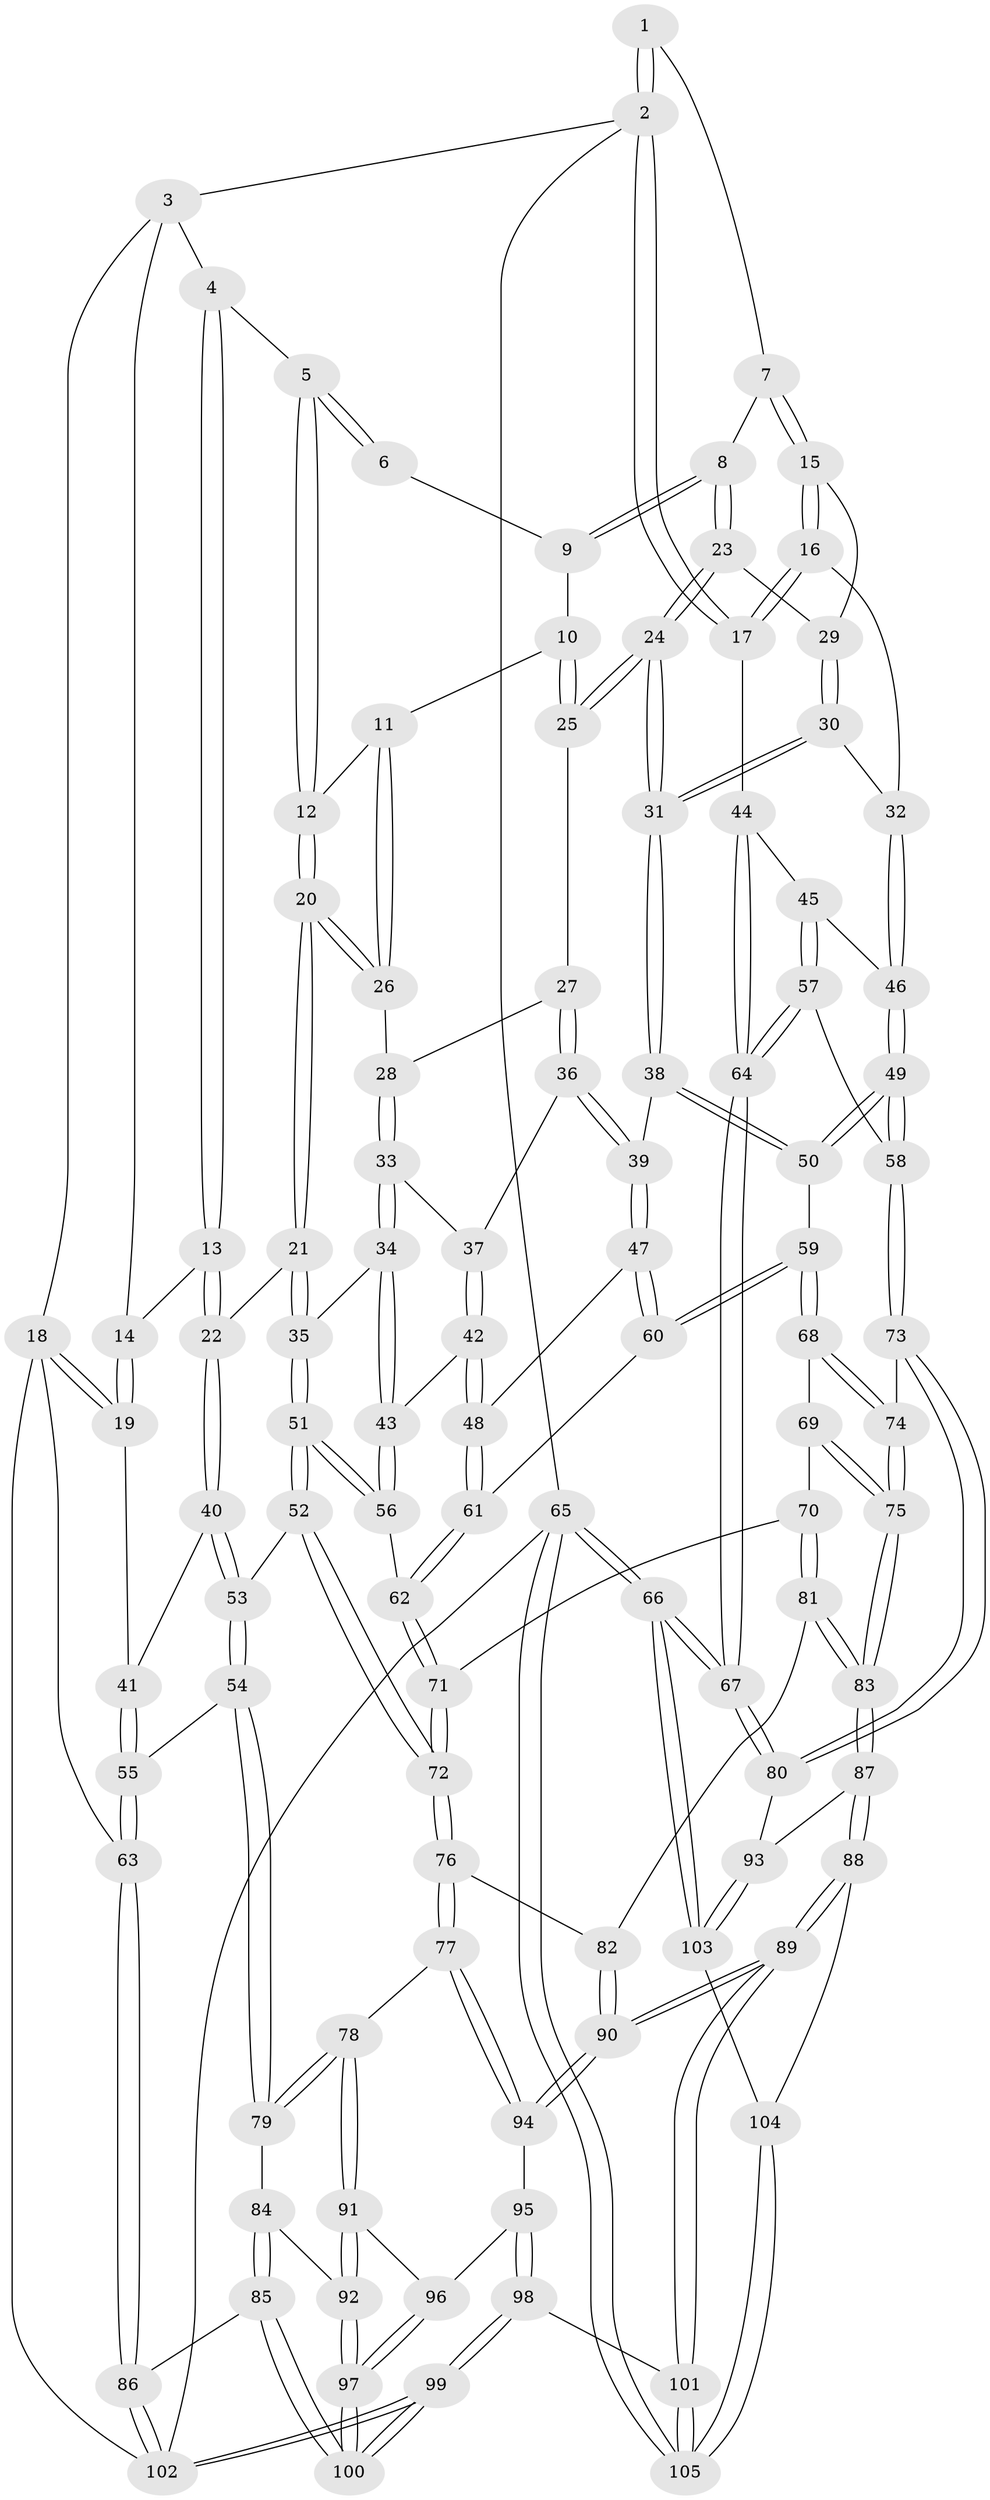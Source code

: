 // coarse degree distribution, {3: 0.1076923076923077, 5: 0.3230769230769231, 4: 0.49230769230769234, 6: 0.07692307692307693}
// Generated by graph-tools (version 1.1) at 2025/24/03/03/25 07:24:37]
// undirected, 105 vertices, 259 edges
graph export_dot {
graph [start="1"]
  node [color=gray90,style=filled];
  1 [pos="+0.8742697636198339+0"];
  2 [pos="+1+0"];
  3 [pos="+0.2296231843760556+0"];
  4 [pos="+0.3764144885651897+0"];
  5 [pos="+0.43288367627848556+0"];
  6 [pos="+0.6705454054014242+0"];
  7 [pos="+0.8883791581369009+0.039632047383137206"];
  8 [pos="+0.7774445080898216+0.15115851403226901"];
  9 [pos="+0.6900176110897416+0"];
  10 [pos="+0.6666370158353567+0.1207384174006489"];
  11 [pos="+0.5396582251601146+0.12412443410332136"];
  12 [pos="+0.4551393968166483+0"];
  13 [pos="+0.22510104065811434+0.18849735036075405"];
  14 [pos="+0.09008457551659386+0.07055849007792492"];
  15 [pos="+0.9624118207407694+0.17733290786978428"];
  16 [pos="+1+0.19901214312461873"];
  17 [pos="+1+0.2460031214739046"];
  18 [pos="+0+0.255353738890736"];
  19 [pos="+0+0.2543096926883768"];
  20 [pos="+0.37909822048041175+0.26278914252752156"];
  21 [pos="+0.355341829212781+0.3024425888986624"];
  22 [pos="+0.22747179257010366+0.26179915111481067"];
  23 [pos="+0.7669036146340147+0.19116103977299792"];
  24 [pos="+0.7448747549676885+0.21645345130397836"];
  25 [pos="+0.7018362612634753+0.20949680982610244"];
  26 [pos="+0.5514170456656807+0.1800331146488277"];
  27 [pos="+0.6612800203828509+0.22455494166594994"];
  28 [pos="+0.5837063472119515+0.2219927333565748"];
  29 [pos="+0.9438819130173096+0.18730162873259573"];
  30 [pos="+0.8248823709465912+0.3437718231183856"];
  31 [pos="+0.8042017203424405+0.3492898578407486"];
  32 [pos="+0.8974563808706532+0.35454838884394557"];
  33 [pos="+0.5456047329918827+0.3025005312078611"];
  34 [pos="+0.41638922375860044+0.3460035921855867"];
  35 [pos="+0.3706881956707936+0.32392938743456123"];
  36 [pos="+0.6447233067921574+0.3629892396831525"];
  37 [pos="+0.5861051462196131+0.34068822713031083"];
  38 [pos="+0.7862037173675666+0.38219802092489136"];
  39 [pos="+0.6583279047729736+0.3785406173859176"];
  40 [pos="+0.14002664652607777+0.3084619026628752"];
  41 [pos="+0.08896386454998427+0.3123552728534732"];
  42 [pos="+0.535589684962097+0.44828407595306113"];
  43 [pos="+0.46290422080792937+0.4197311233175187"];
  44 [pos="+1+0.3299660496848662"];
  45 [pos="+1+0.39460081639101086"];
  46 [pos="+0.9784457229605736+0.39319615206145175"];
  47 [pos="+0.6149069028016014+0.4511917371618405"];
  48 [pos="+0.5382228087550056+0.4503399008620734"];
  49 [pos="+0.8263859542176749+0.557831071048095"];
  50 [pos="+0.8037911870581491+0.5450413849816999"];
  51 [pos="+0.2738323954524039+0.5623298660005889"];
  52 [pos="+0.26072758324188466+0.5757000703842272"];
  53 [pos="+0.24389771705067498+0.5791604124226454"];
  54 [pos="+0.14488415800607218+0.6494951047906891"];
  55 [pos="+0.0887519543172569+0.6419115440832479"];
  56 [pos="+0.4331451456700598+0.521118548999322"];
  57 [pos="+0.9344424078960536+0.5905906471522576"];
  58 [pos="+0.8700930653467673+0.5959938247920031"];
  59 [pos="+0.6931245252164664+0.5797129948428794"];
  60 [pos="+0.6865056585061132+0.57693545986787"];
  61 [pos="+0.5392125843616296+0.5867629330723861"];
  62 [pos="+0.5109905007989686+0.6049063165816767"];
  63 [pos="+0+0.6702316585944412"];
  64 [pos="+1+0.6320172563905685"];
  65 [pos="+1+1"];
  66 [pos="+1+1"];
  67 [pos="+1+0.8867495443981284"];
  68 [pos="+0.6854251604412365+0.6181582521462118"];
  69 [pos="+0.665152108668324+0.6567481341149843"];
  70 [pos="+0.6175713765401452+0.7175165303212192"];
  71 [pos="+0.4995900834953112+0.6307797648065452"];
  72 [pos="+0.4335374157583396+0.7021734049102194"];
  73 [pos="+0.8596239859830814+0.7417246143270608"];
  74 [pos="+0.7688862039281004+0.7831752119615476"];
  75 [pos="+0.7301705041555042+0.818990141568805"];
  76 [pos="+0.43633675588570514+0.766401627809078"];
  77 [pos="+0.4357983531342404+0.7675860405999445"];
  78 [pos="+0.32008156338703225+0.7962037937625578"];
  79 [pos="+0.1739621549673204+0.7154038393601045"];
  80 [pos="+0.9408475521134403+0.820878228382123"];
  81 [pos="+0.6108747278597065+0.7662097745930806"];
  82 [pos="+0.5976560267146931+0.7716031634139718"];
  83 [pos="+0.7197663802882646+0.8313781389187886"];
  84 [pos="+0.1725997163205085+0.7444759229290625"];
  85 [pos="+0.09965389450139314+0.9170620685565736"];
  86 [pos="+0+0.7408898666303906"];
  87 [pos="+0.7191466703437437+0.8479870122070603"];
  88 [pos="+0.6668951490648407+0.9694875315404798"];
  89 [pos="+0.6140129566171093+1"];
  90 [pos="+0.5574697579607232+0.9244997768004022"];
  91 [pos="+0.29659162341061285+0.8599541760061499"];
  92 [pos="+0.24713284830889654+0.9204579105772508"];
  93 [pos="+0.8663753921833448+0.9128565809847425"];
  94 [pos="+0.4432103171376084+0.8091279008305402"];
  95 [pos="+0.4104570728855249+0.8810752781703264"];
  96 [pos="+0.37443980708493796+0.8965185693357164"];
  97 [pos="+0.21136594322517355+1"];
  98 [pos="+0.4860858869811593+1"];
  99 [pos="+0.21032937867570722+1"];
  100 [pos="+0.20188793495620663+1"];
  101 [pos="+0.5803740562203906+1"];
  102 [pos="+0+1"];
  103 [pos="+0.8637749788853756+0.942072092327662"];
  104 [pos="+0.860272233005882+0.9526647313942301"];
  105 [pos="+0.9320423774194305+1"];
  1 -- 2;
  1 -- 2;
  1 -- 7;
  2 -- 3;
  2 -- 17;
  2 -- 17;
  2 -- 65;
  3 -- 4;
  3 -- 14;
  3 -- 18;
  4 -- 5;
  4 -- 13;
  4 -- 13;
  5 -- 6;
  5 -- 6;
  5 -- 12;
  5 -- 12;
  6 -- 9;
  7 -- 8;
  7 -- 15;
  7 -- 15;
  8 -- 9;
  8 -- 9;
  8 -- 23;
  8 -- 23;
  9 -- 10;
  10 -- 11;
  10 -- 25;
  10 -- 25;
  11 -- 12;
  11 -- 26;
  11 -- 26;
  12 -- 20;
  12 -- 20;
  13 -- 14;
  13 -- 22;
  13 -- 22;
  14 -- 19;
  14 -- 19;
  15 -- 16;
  15 -- 16;
  15 -- 29;
  16 -- 17;
  16 -- 17;
  16 -- 32;
  17 -- 44;
  18 -- 19;
  18 -- 19;
  18 -- 63;
  18 -- 102;
  19 -- 41;
  20 -- 21;
  20 -- 21;
  20 -- 26;
  20 -- 26;
  21 -- 22;
  21 -- 35;
  21 -- 35;
  22 -- 40;
  22 -- 40;
  23 -- 24;
  23 -- 24;
  23 -- 29;
  24 -- 25;
  24 -- 25;
  24 -- 31;
  24 -- 31;
  25 -- 27;
  26 -- 28;
  27 -- 28;
  27 -- 36;
  27 -- 36;
  28 -- 33;
  28 -- 33;
  29 -- 30;
  29 -- 30;
  30 -- 31;
  30 -- 31;
  30 -- 32;
  31 -- 38;
  31 -- 38;
  32 -- 46;
  32 -- 46;
  33 -- 34;
  33 -- 34;
  33 -- 37;
  34 -- 35;
  34 -- 43;
  34 -- 43;
  35 -- 51;
  35 -- 51;
  36 -- 37;
  36 -- 39;
  36 -- 39;
  37 -- 42;
  37 -- 42;
  38 -- 39;
  38 -- 50;
  38 -- 50;
  39 -- 47;
  39 -- 47;
  40 -- 41;
  40 -- 53;
  40 -- 53;
  41 -- 55;
  41 -- 55;
  42 -- 43;
  42 -- 48;
  42 -- 48;
  43 -- 56;
  43 -- 56;
  44 -- 45;
  44 -- 64;
  44 -- 64;
  45 -- 46;
  45 -- 57;
  45 -- 57;
  46 -- 49;
  46 -- 49;
  47 -- 48;
  47 -- 60;
  47 -- 60;
  48 -- 61;
  48 -- 61;
  49 -- 50;
  49 -- 50;
  49 -- 58;
  49 -- 58;
  50 -- 59;
  51 -- 52;
  51 -- 52;
  51 -- 56;
  51 -- 56;
  52 -- 53;
  52 -- 72;
  52 -- 72;
  53 -- 54;
  53 -- 54;
  54 -- 55;
  54 -- 79;
  54 -- 79;
  55 -- 63;
  55 -- 63;
  56 -- 62;
  57 -- 58;
  57 -- 64;
  57 -- 64;
  58 -- 73;
  58 -- 73;
  59 -- 60;
  59 -- 60;
  59 -- 68;
  59 -- 68;
  60 -- 61;
  61 -- 62;
  61 -- 62;
  62 -- 71;
  62 -- 71;
  63 -- 86;
  63 -- 86;
  64 -- 67;
  64 -- 67;
  65 -- 66;
  65 -- 66;
  65 -- 105;
  65 -- 105;
  65 -- 102;
  66 -- 67;
  66 -- 67;
  66 -- 103;
  66 -- 103;
  67 -- 80;
  67 -- 80;
  68 -- 69;
  68 -- 74;
  68 -- 74;
  69 -- 70;
  69 -- 75;
  69 -- 75;
  70 -- 71;
  70 -- 81;
  70 -- 81;
  71 -- 72;
  71 -- 72;
  72 -- 76;
  72 -- 76;
  73 -- 74;
  73 -- 80;
  73 -- 80;
  74 -- 75;
  74 -- 75;
  75 -- 83;
  75 -- 83;
  76 -- 77;
  76 -- 77;
  76 -- 82;
  77 -- 78;
  77 -- 94;
  77 -- 94;
  78 -- 79;
  78 -- 79;
  78 -- 91;
  78 -- 91;
  79 -- 84;
  80 -- 93;
  81 -- 82;
  81 -- 83;
  81 -- 83;
  82 -- 90;
  82 -- 90;
  83 -- 87;
  83 -- 87;
  84 -- 85;
  84 -- 85;
  84 -- 92;
  85 -- 86;
  85 -- 100;
  85 -- 100;
  86 -- 102;
  86 -- 102;
  87 -- 88;
  87 -- 88;
  87 -- 93;
  88 -- 89;
  88 -- 89;
  88 -- 104;
  89 -- 90;
  89 -- 90;
  89 -- 101;
  89 -- 101;
  90 -- 94;
  90 -- 94;
  91 -- 92;
  91 -- 92;
  91 -- 96;
  92 -- 97;
  92 -- 97;
  93 -- 103;
  93 -- 103;
  94 -- 95;
  95 -- 96;
  95 -- 98;
  95 -- 98;
  96 -- 97;
  96 -- 97;
  97 -- 100;
  97 -- 100;
  98 -- 99;
  98 -- 99;
  98 -- 101;
  99 -- 100;
  99 -- 100;
  99 -- 102;
  99 -- 102;
  101 -- 105;
  101 -- 105;
  103 -- 104;
  104 -- 105;
  104 -- 105;
}
